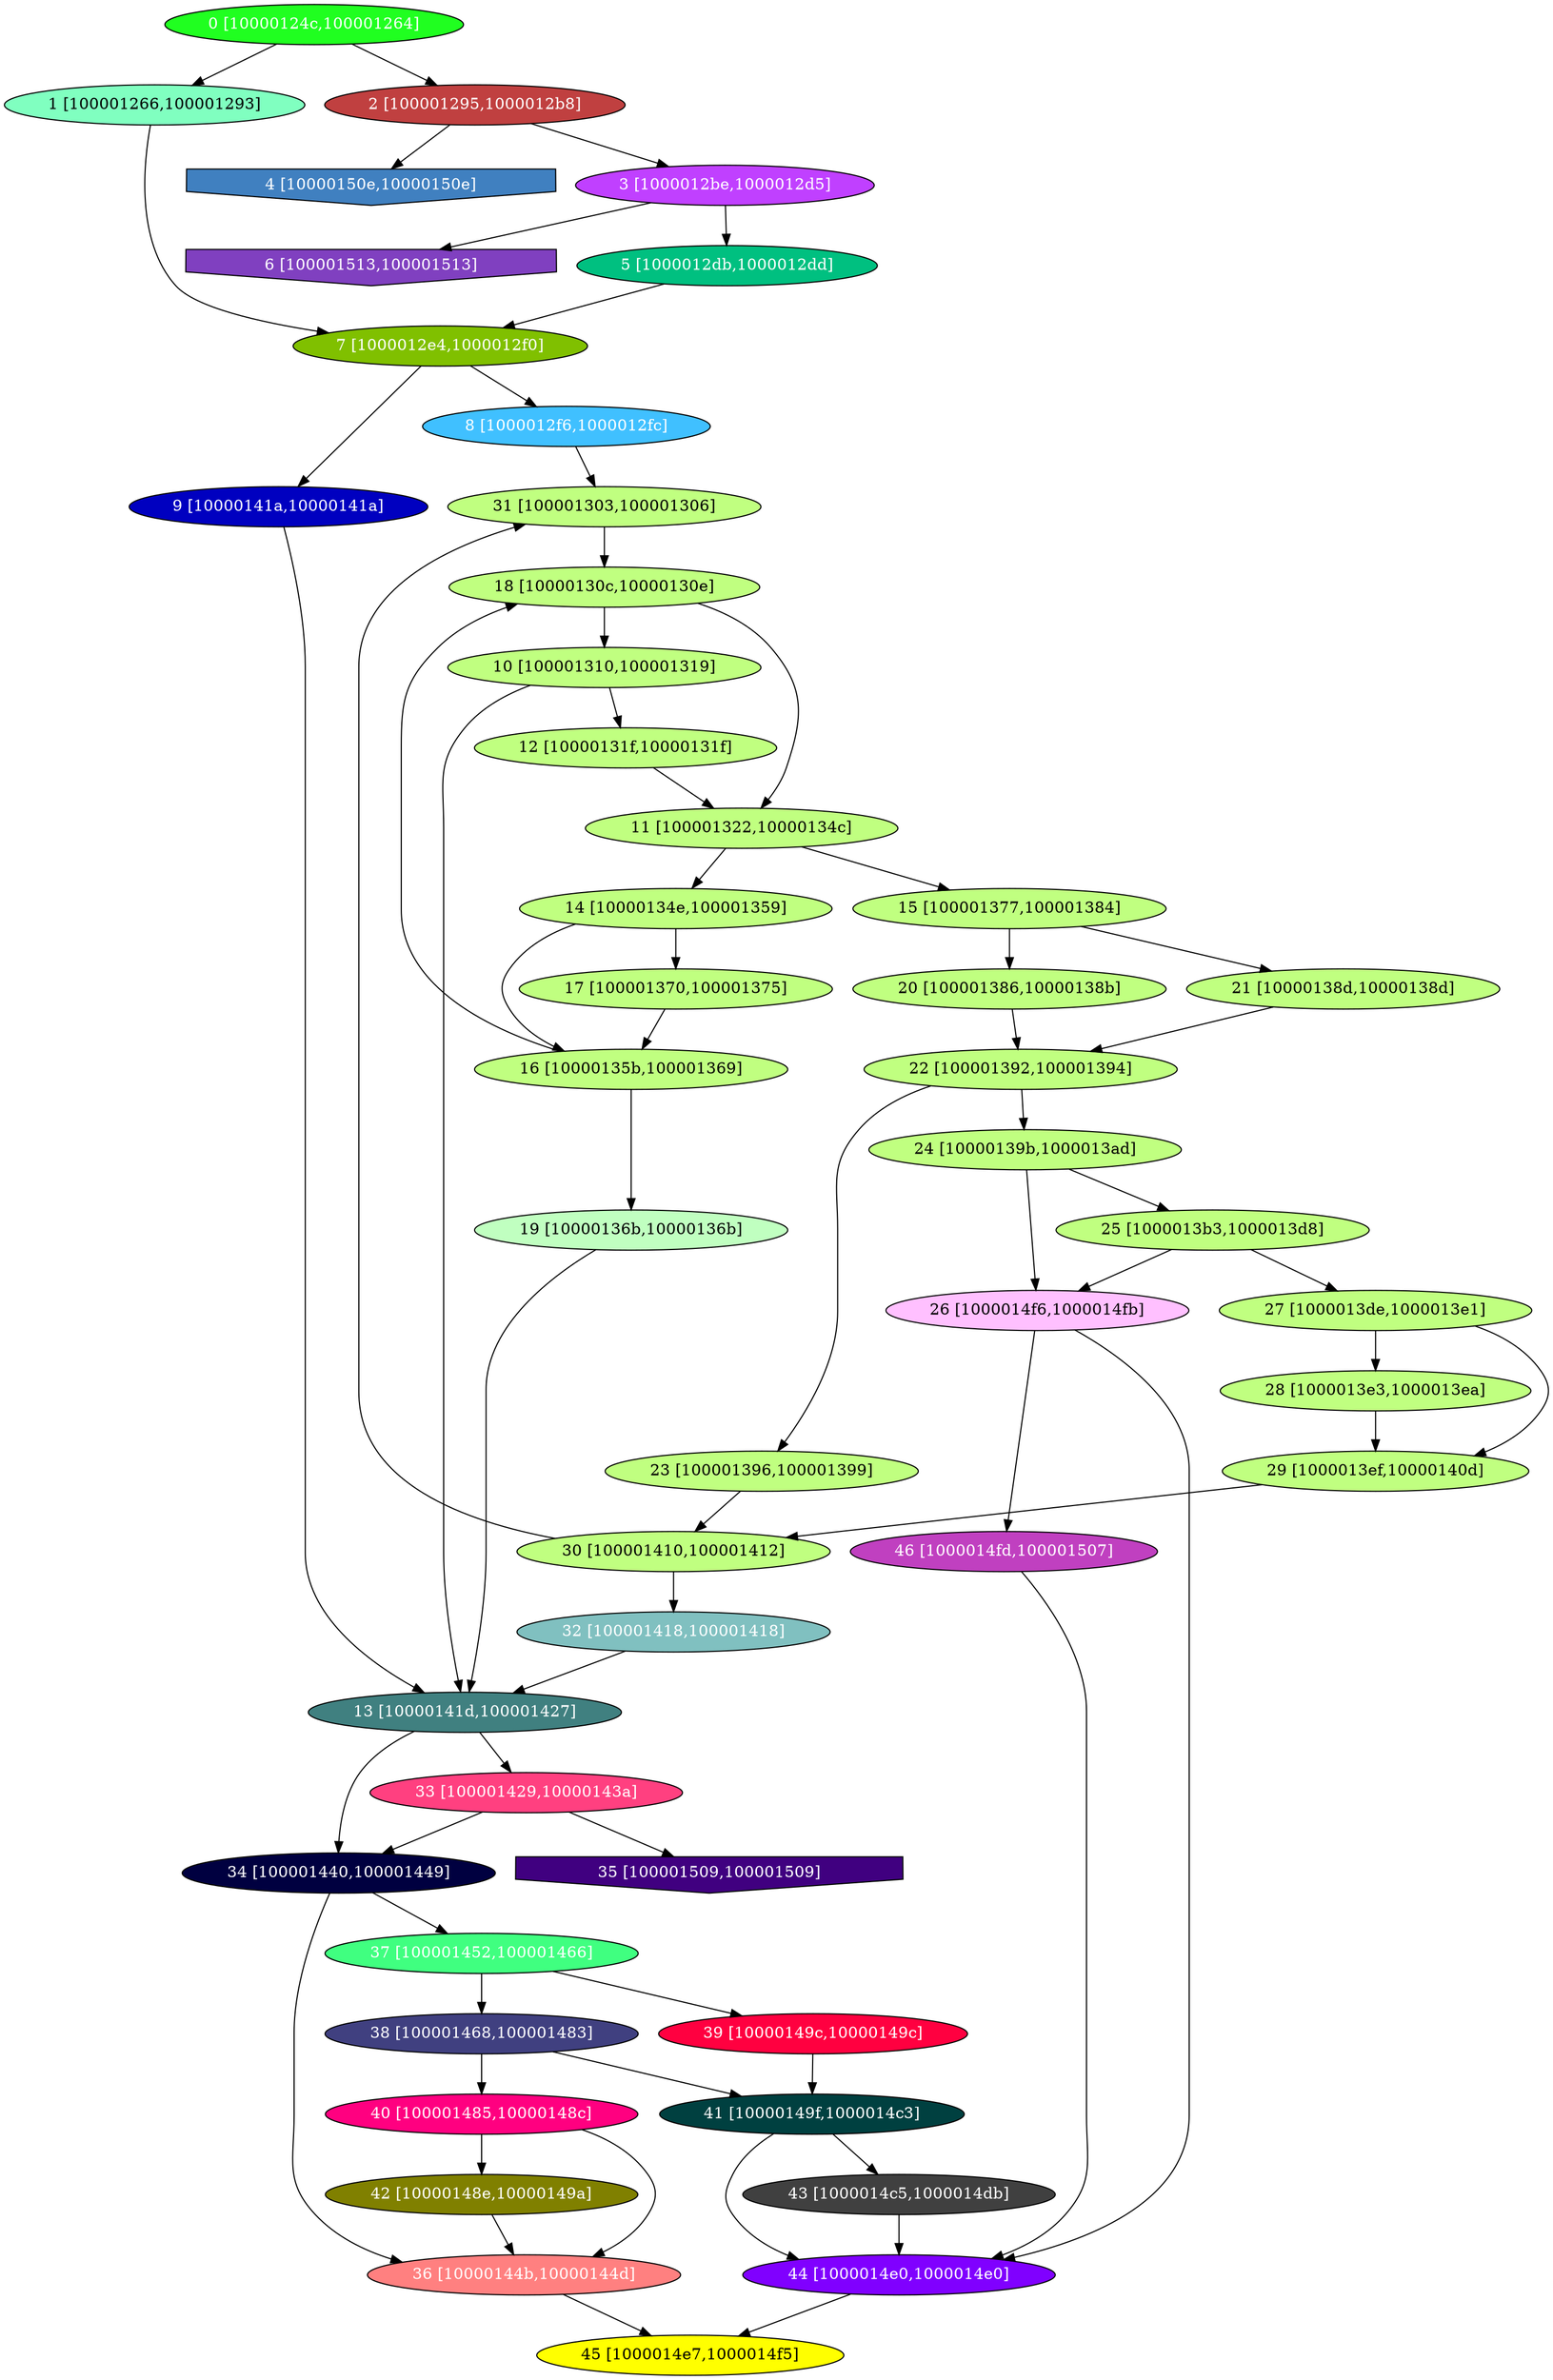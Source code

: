 diGraph hexdump{
	hexdump_0  [style=filled fillcolor="#20FF20" fontcolor="#ffffff" shape=oval label="0 [10000124c,100001264]"]
	hexdump_1  [style=filled fillcolor="#80FFC0" fontcolor="#000000" shape=oval label="1 [100001266,100001293]"]
	hexdump_2  [style=filled fillcolor="#C04040" fontcolor="#ffffff" shape=oval label="2 [100001295,1000012b8]"]
	hexdump_3  [style=filled fillcolor="#C040FF" fontcolor="#ffffff" shape=oval label="3 [1000012be,1000012d5]"]
	hexdump_4  [style=filled fillcolor="#4080C0" fontcolor="#ffffff" shape=invhouse label="4 [10000150e,10000150e]"]
	hexdump_5  [style=filled fillcolor="#00C080" fontcolor="#ffffff" shape=oval label="5 [1000012db,1000012dd]"]
	hexdump_6  [style=filled fillcolor="#8040C0" fontcolor="#ffffff" shape=invhouse label="6 [100001513,100001513]"]
	hexdump_7  [style=filled fillcolor="#80C000" fontcolor="#ffffff" shape=oval label="7 [1000012e4,1000012f0]"]
	hexdump_8  [style=filled fillcolor="#40C0FF" fontcolor="#ffffff" shape=oval label="8 [1000012f6,1000012fc]"]
	hexdump_9  [style=filled fillcolor="#0000C0" fontcolor="#ffffff" shape=oval label="9 [10000141a,10000141a]"]
	hexdump_a  [style=filled fillcolor="#C0FF80" fontcolor="#000000" shape=oval label="10 [100001310,100001319]"]
	hexdump_b  [style=filled fillcolor="#C0FF80" fontcolor="#000000" shape=oval label="11 [100001322,10000134c]"]
	hexdump_c  [style=filled fillcolor="#C0FF80" fontcolor="#000000" shape=oval label="12 [10000131f,10000131f]"]
	hexdump_d  [style=filled fillcolor="#408080" fontcolor="#ffffff" shape=oval label="13 [10000141d,100001427]"]
	hexdump_e  [style=filled fillcolor="#C0FF80" fontcolor="#000000" shape=oval label="14 [10000134e,100001359]"]
	hexdump_f  [style=filled fillcolor="#C0FF80" fontcolor="#000000" shape=oval label="15 [100001377,100001384]"]
	hexdump_10  [style=filled fillcolor="#C0FF80" fontcolor="#000000" shape=oval label="16 [10000135b,100001369]"]
	hexdump_11  [style=filled fillcolor="#C0FF80" fontcolor="#000000" shape=oval label="17 [100001370,100001375]"]
	hexdump_12  [style=filled fillcolor="#C0FF80" fontcolor="#000000" shape=oval label="18 [10000130c,10000130e]"]
	hexdump_13  [style=filled fillcolor="#C0FFC0" fontcolor="#000000" shape=oval label="19 [10000136b,10000136b]"]
	hexdump_14  [style=filled fillcolor="#C0FF80" fontcolor="#000000" shape=oval label="20 [100001386,10000138b]"]
	hexdump_15  [style=filled fillcolor="#C0FF80" fontcolor="#000000" shape=oval label="21 [10000138d,10000138d]"]
	hexdump_16  [style=filled fillcolor="#C0FF80" fontcolor="#000000" shape=oval label="22 [100001392,100001394]"]
	hexdump_17  [style=filled fillcolor="#C0FF80" fontcolor="#000000" shape=oval label="23 [100001396,100001399]"]
	hexdump_18  [style=filled fillcolor="#C0FF80" fontcolor="#000000" shape=oval label="24 [10000139b,1000013ad]"]
	hexdump_19  [style=filled fillcolor="#C0FF80" fontcolor="#000000" shape=oval label="25 [1000013b3,1000013d8]"]
	hexdump_1a  [style=filled fillcolor="#FFC0FF" fontcolor="#000000" shape=oval label="26 [1000014f6,1000014fb]"]
	hexdump_1b  [style=filled fillcolor="#C0FF80" fontcolor="#000000" shape=oval label="27 [1000013de,1000013e1]"]
	hexdump_1c  [style=filled fillcolor="#C0FF80" fontcolor="#000000" shape=oval label="28 [1000013e3,1000013ea]"]
	hexdump_1d  [style=filled fillcolor="#C0FF80" fontcolor="#000000" shape=oval label="29 [1000013ef,10000140d]"]
	hexdump_1e  [style=filled fillcolor="#C0FF80" fontcolor="#000000" shape=oval label="30 [100001410,100001412]"]
	hexdump_1f  [style=filled fillcolor="#C0FF80" fontcolor="#000000" shape=oval label="31 [100001303,100001306]"]
	hexdump_20  [style=filled fillcolor="#80C0C0" fontcolor="#ffffff" shape=oval label="32 [100001418,100001418]"]
	hexdump_21  [style=filled fillcolor="#FF4080" fontcolor="#ffffff" shape=oval label="33 [100001429,10000143a]"]
	hexdump_22  [style=filled fillcolor="#000040" fontcolor="#ffffff" shape=oval label="34 [100001440,100001449]"]
	hexdump_23  [style=filled fillcolor="#400080" fontcolor="#ffffff" shape=invhouse label="35 [100001509,100001509]"]
	hexdump_24  [style=filled fillcolor="#FF8080" fontcolor="#ffffff" shape=oval label="36 [10000144b,10000144d]"]
	hexdump_25  [style=filled fillcolor="#40FF80" fontcolor="#ffffff" shape=oval label="37 [100001452,100001466]"]
	hexdump_26  [style=filled fillcolor="#404080" fontcolor="#ffffff" shape=oval label="38 [100001468,100001483]"]
	hexdump_27  [style=filled fillcolor="#FF0040" fontcolor="#ffffff" shape=oval label="39 [10000149c,10000149c]"]
	hexdump_28  [style=filled fillcolor="#FF0080" fontcolor="#ffffff" shape=oval label="40 [100001485,10000148c]"]
	hexdump_29  [style=filled fillcolor="#004040" fontcolor="#ffffff" shape=oval label="41 [10000149f,1000014c3]"]
	hexdump_2a  [style=filled fillcolor="#808000" fontcolor="#ffffff" shape=oval label="42 [10000148e,10000149a]"]
	hexdump_2b  [style=filled fillcolor="#404040" fontcolor="#ffffff" shape=oval label="43 [1000014c5,1000014db]"]
	hexdump_2c  [style=filled fillcolor="#8000FF" fontcolor="#ffffff" shape=oval label="44 [1000014e0,1000014e0]"]
	hexdump_2d  [style=filled fillcolor="#FFFF00" fontcolor="#000000" shape=oval label="45 [1000014e7,1000014f5]"]
	hexdump_2e  [style=filled fillcolor="#C040C0" fontcolor="#ffffff" shape=oval label="46 [1000014fd,100001507]"]

	hexdump_0 -> hexdump_1
	hexdump_0 -> hexdump_2
	hexdump_1 -> hexdump_7
	hexdump_2 -> hexdump_3
	hexdump_2 -> hexdump_4
	hexdump_3 -> hexdump_5
	hexdump_3 -> hexdump_6
	hexdump_5 -> hexdump_7
	hexdump_7 -> hexdump_8
	hexdump_7 -> hexdump_9
	hexdump_8 -> hexdump_1f
	hexdump_9 -> hexdump_d
	hexdump_a -> hexdump_c
	hexdump_a -> hexdump_d
	hexdump_b -> hexdump_e
	hexdump_b -> hexdump_f
	hexdump_c -> hexdump_b
	hexdump_d -> hexdump_21
	hexdump_d -> hexdump_22
	hexdump_e -> hexdump_10
	hexdump_e -> hexdump_11
	hexdump_f -> hexdump_14
	hexdump_f -> hexdump_15
	hexdump_10 -> hexdump_12
	hexdump_10 -> hexdump_13
	hexdump_11 -> hexdump_10
	hexdump_12 -> hexdump_a
	hexdump_12 -> hexdump_b
	hexdump_13 -> hexdump_d
	hexdump_14 -> hexdump_16
	hexdump_15 -> hexdump_16
	hexdump_16 -> hexdump_17
	hexdump_16 -> hexdump_18
	hexdump_17 -> hexdump_1e
	hexdump_18 -> hexdump_19
	hexdump_18 -> hexdump_1a
	hexdump_19 -> hexdump_1a
	hexdump_19 -> hexdump_1b
	hexdump_1a -> hexdump_2c
	hexdump_1a -> hexdump_2e
	hexdump_1b -> hexdump_1c
	hexdump_1b -> hexdump_1d
	hexdump_1c -> hexdump_1d
	hexdump_1d -> hexdump_1e
	hexdump_1e -> hexdump_1f
	hexdump_1e -> hexdump_20
	hexdump_1f -> hexdump_12
	hexdump_20 -> hexdump_d
	hexdump_21 -> hexdump_22
	hexdump_21 -> hexdump_23
	hexdump_22 -> hexdump_24
	hexdump_22 -> hexdump_25
	hexdump_24 -> hexdump_2d
	hexdump_25 -> hexdump_26
	hexdump_25 -> hexdump_27
	hexdump_26 -> hexdump_28
	hexdump_26 -> hexdump_29
	hexdump_27 -> hexdump_29
	hexdump_28 -> hexdump_24
	hexdump_28 -> hexdump_2a
	hexdump_29 -> hexdump_2b
	hexdump_29 -> hexdump_2c
	hexdump_2a -> hexdump_24
	hexdump_2b -> hexdump_2c
	hexdump_2c -> hexdump_2d
	hexdump_2e -> hexdump_2c
}